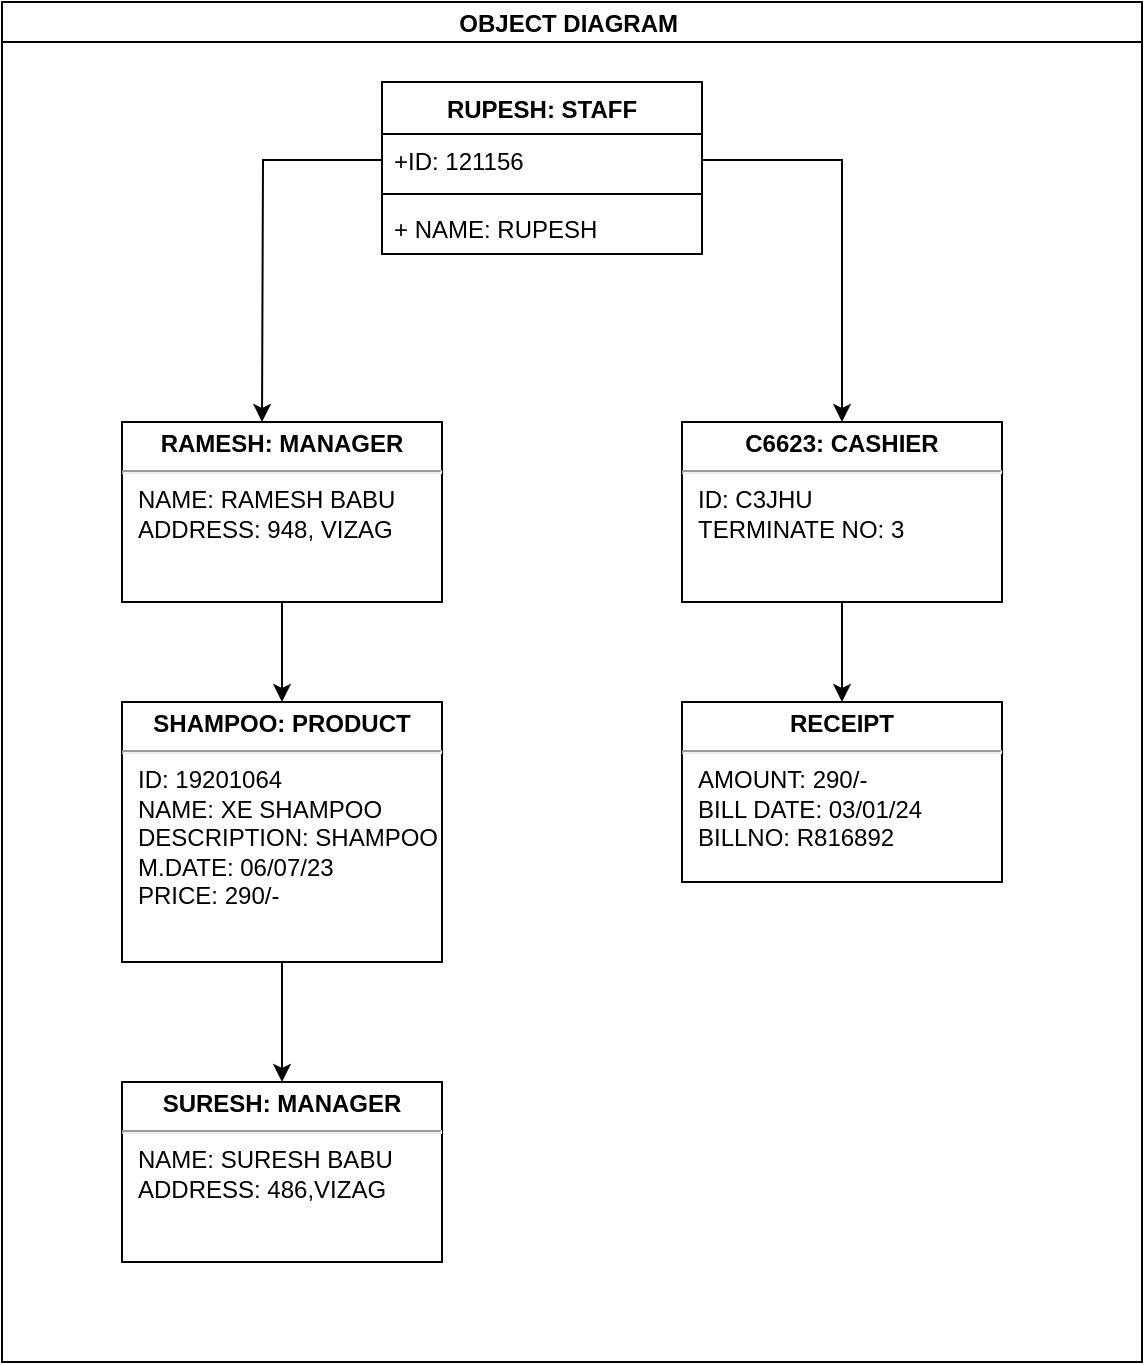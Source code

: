 <mxfile version="22.1.16" type="github">
  <diagram id="C5RBs43oDa-KdzZeNtuy" name="Page-1">
    <mxGraphModel dx="1114" dy="600" grid="0" gridSize="10" guides="1" tooltips="1" connect="1" arrows="1" fold="1" page="1" pageScale="1" pageWidth="827" pageHeight="1169" math="0" shadow="0">
      <root>
        <mxCell id="WIyWlLk6GJQsqaUBKTNV-0" />
        <mxCell id="WIyWlLk6GJQsqaUBKTNV-1" parent="WIyWlLk6GJQsqaUBKTNV-0" />
        <mxCell id="vpwo447sAGl1NUqwfHuZ-19" value="OBJECT DIAGRAM " style="swimlane;startSize=20;horizontal=1;containerType=tree;newEdgeStyle={&quot;edgeStyle&quot;:&quot;elbowEdgeStyle&quot;,&quot;startArrow&quot;:&quot;none&quot;,&quot;endArrow&quot;:&quot;none&quot;};" parent="WIyWlLk6GJQsqaUBKTNV-1" vertex="1">
          <mxGeometry x="128" y="80" width="570" height="680" as="geometry">
            <mxRectangle x="128" y="80" width="150" height="30" as="alternateBounds" />
          </mxGeometry>
        </mxCell>
        <mxCell id="vpwo447sAGl1NUqwfHuZ-27" value="RUPESH: STAFF" style="swimlane;fontStyle=1;align=center;verticalAlign=top;childLayout=stackLayout;horizontal=1;startSize=26;horizontalStack=0;resizeParent=1;resizeParentMax=0;resizeLast=0;collapsible=1;marginBottom=0;whiteSpace=wrap;html=1;" parent="vpwo447sAGl1NUqwfHuZ-19" vertex="1">
          <mxGeometry x="190" y="40" width="160" height="86" as="geometry" />
        </mxCell>
        <mxCell id="vpwo447sAGl1NUqwfHuZ-52" style="edgeStyle=orthogonalEdgeStyle;rounded=0;orthogonalLoop=1;jettySize=auto;html=1;exitX=0;exitY=0.5;exitDx=0;exitDy=0;" parent="vpwo447sAGl1NUqwfHuZ-27" source="vpwo447sAGl1NUqwfHuZ-28" edge="1">
          <mxGeometry relative="1" as="geometry">
            <mxPoint x="-60" y="170" as="targetPoint" />
          </mxGeometry>
        </mxCell>
        <mxCell id="vpwo447sAGl1NUqwfHuZ-28" value="+ID: 121156" style="text;strokeColor=none;fillColor=none;align=left;verticalAlign=top;spacingLeft=4;spacingRight=4;overflow=hidden;rotatable=0;points=[[0,0.5],[1,0.5]];portConstraint=eastwest;whiteSpace=wrap;html=1;" parent="vpwo447sAGl1NUqwfHuZ-27" vertex="1">
          <mxGeometry y="26" width="160" height="26" as="geometry" />
        </mxCell>
        <mxCell id="vpwo447sAGl1NUqwfHuZ-29" value="" style="line;strokeWidth=1;fillColor=none;align=left;verticalAlign=middle;spacingTop=-1;spacingLeft=3;spacingRight=3;rotatable=0;labelPosition=right;points=[];portConstraint=eastwest;strokeColor=inherit;" parent="vpwo447sAGl1NUqwfHuZ-27" vertex="1">
          <mxGeometry y="52" width="160" height="8" as="geometry" />
        </mxCell>
        <mxCell id="vpwo447sAGl1NUqwfHuZ-30" value="+ NAME: RUPESH" style="text;strokeColor=none;fillColor=none;align=left;verticalAlign=top;spacingLeft=4;spacingRight=4;overflow=hidden;rotatable=0;points=[[0,0.5],[1,0.5]];portConstraint=eastwest;whiteSpace=wrap;html=1;" parent="vpwo447sAGl1NUqwfHuZ-27" vertex="1">
          <mxGeometry y="60" width="160" height="26" as="geometry" />
        </mxCell>
        <mxCell id="vpwo447sAGl1NUqwfHuZ-56" style="edgeStyle=orthogonalEdgeStyle;rounded=0;orthogonalLoop=1;jettySize=auto;html=1;exitX=0.5;exitY=1;exitDx=0;exitDy=0;entryX=0.5;entryY=0;entryDx=0;entryDy=0;" parent="vpwo447sAGl1NUqwfHuZ-19" source="vpwo447sAGl1NUqwfHuZ-50" target="vpwo447sAGl1NUqwfHuZ-48" edge="1">
          <mxGeometry relative="1" as="geometry" />
        </mxCell>
        <mxCell id="vpwo447sAGl1NUqwfHuZ-50" value="&lt;p style=&quot;margin: 4px 0px 0px; text-align: center;&quot;&gt;&lt;b style=&quot;&quot;&gt;C6623: CASHIER&lt;/b&gt;&lt;/p&gt;&lt;hr&gt;&lt;p style=&quot;margin:0px;margin-left:8px;&quot;&gt;ID: C3JHU&lt;/p&gt;&lt;p style=&quot;margin:0px;margin-left:8px;&quot;&gt;TERMINATE NO: 3&lt;/p&gt;" style="verticalAlign=top;align=left;overflow=fill;fontSize=12;fontFamily=Helvetica;html=1;whiteSpace=wrap;" parent="vpwo447sAGl1NUqwfHuZ-19" vertex="1">
          <mxGeometry x="340" y="210" width="160" height="90" as="geometry" />
        </mxCell>
        <mxCell id="vpwo447sAGl1NUqwfHuZ-58" style="edgeStyle=orthogonalEdgeStyle;rounded=0;orthogonalLoop=1;jettySize=auto;html=1;exitX=0.5;exitY=1;exitDx=0;exitDy=0;entryX=0.5;entryY=0;entryDx=0;entryDy=0;" parent="vpwo447sAGl1NUqwfHuZ-19" source="vpwo447sAGl1NUqwfHuZ-49" target="vpwo447sAGl1NUqwfHuZ-57" edge="1">
          <mxGeometry relative="1" as="geometry" />
        </mxCell>
        <mxCell id="vpwo447sAGl1NUqwfHuZ-49" value="&lt;p style=&quot;margin: 4px 0px 0px; text-align: center;&quot;&gt;&lt;b&gt;SHAMPOO: PRODUCT&lt;/b&gt;&lt;/p&gt;&lt;hr&gt;&lt;p style=&quot;margin:0px;margin-left:8px;&quot;&gt;ID: 19201064&lt;/p&gt;&lt;p style=&quot;margin:0px;margin-left:8px;&quot;&gt;NAME: XE SHAMPOO&lt;/p&gt;&lt;p style=&quot;margin:0px;margin-left:8px;&quot;&gt;DESCRIPTION: SHAMPOO&lt;/p&gt;&lt;p style=&quot;margin:0px;margin-left:8px;&quot;&gt;M.DATE: 06/07/23&lt;/p&gt;&lt;p style=&quot;margin:0px;margin-left:8px;&quot;&gt;PRICE: 290/-&lt;/p&gt;" style="verticalAlign=top;align=left;overflow=fill;fontSize=12;fontFamily=Helvetica;html=1;whiteSpace=wrap;" parent="vpwo447sAGl1NUqwfHuZ-19" vertex="1">
          <mxGeometry x="60" y="350" width="160" height="130" as="geometry" />
        </mxCell>
        <mxCell id="vpwo447sAGl1NUqwfHuZ-48" value="&lt;p style=&quot;margin: 4px 0px 0px; text-align: center;&quot;&gt;&lt;b&gt;RECEIPT&lt;/b&gt;&lt;/p&gt;&lt;hr&gt;&lt;p style=&quot;margin:0px;margin-left:8px;&quot;&gt;AMOUNT: 290/-&lt;/p&gt;&lt;p style=&quot;margin:0px;margin-left:8px;&quot;&gt;BILL DATE: 03/01/24&lt;/p&gt;&lt;p style=&quot;margin:0px;margin-left:8px;&quot;&gt;BILLNO: R816892&lt;/p&gt;" style="verticalAlign=top;align=left;overflow=fill;fontSize=12;fontFamily=Helvetica;html=1;whiteSpace=wrap;" parent="vpwo447sAGl1NUqwfHuZ-19" vertex="1">
          <mxGeometry x="340" y="350" width="160" height="90" as="geometry" />
        </mxCell>
        <mxCell id="vpwo447sAGl1NUqwfHuZ-53" style="edgeStyle=orthogonalEdgeStyle;rounded=0;orthogonalLoop=1;jettySize=auto;html=1;exitX=1;exitY=0.5;exitDx=0;exitDy=0;entryX=0.5;entryY=0;entryDx=0;entryDy=0;" parent="vpwo447sAGl1NUqwfHuZ-19" source="vpwo447sAGl1NUqwfHuZ-28" target="vpwo447sAGl1NUqwfHuZ-50" edge="1">
          <mxGeometry relative="1" as="geometry" />
        </mxCell>
        <mxCell id="vpwo447sAGl1NUqwfHuZ-55" style="edgeStyle=orthogonalEdgeStyle;rounded=0;orthogonalLoop=1;jettySize=auto;html=1;exitX=0.5;exitY=1;exitDx=0;exitDy=0;entryX=0.5;entryY=0;entryDx=0;entryDy=0;" parent="vpwo447sAGl1NUqwfHuZ-19" source="vpwo447sAGl1NUqwfHuZ-54" target="vpwo447sAGl1NUqwfHuZ-49" edge="1">
          <mxGeometry relative="1" as="geometry" />
        </mxCell>
        <mxCell id="vpwo447sAGl1NUqwfHuZ-54" value="&lt;p style=&quot;margin: 4px 0px 0px; text-align: center;&quot;&gt;&lt;b style=&quot;&quot;&gt;RAMESH: MANAGER&lt;/b&gt;&lt;/p&gt;&lt;hr&gt;&lt;p style=&quot;margin:0px;margin-left:8px;&quot;&gt;NAME: RAMESH BABU&lt;/p&gt;&lt;p style=&quot;margin:0px;margin-left:8px;&quot;&gt;ADDRESS: 948, VIZAG&lt;/p&gt;" style="verticalAlign=top;align=left;overflow=fill;fontSize=12;fontFamily=Helvetica;html=1;whiteSpace=wrap;" parent="vpwo447sAGl1NUqwfHuZ-19" vertex="1">
          <mxGeometry x="60" y="210" width="160" height="90" as="geometry" />
        </mxCell>
        <mxCell id="vpwo447sAGl1NUqwfHuZ-57" value="&lt;p style=&quot;margin: 4px 0px 0px; text-align: center;&quot;&gt;&lt;b&gt;SURESH: MANAGER&lt;/b&gt;&lt;/p&gt;&lt;hr&gt;&lt;p style=&quot;margin:0px;margin-left:8px;&quot;&gt;NAME: SURESH BABU&lt;/p&gt;&lt;p style=&quot;margin:0px;margin-left:8px;&quot;&gt;ADDRESS: 486,VIZAG&lt;/p&gt;" style="verticalAlign=top;align=left;overflow=fill;fontSize=12;fontFamily=Helvetica;html=1;whiteSpace=wrap;" parent="vpwo447sAGl1NUqwfHuZ-19" vertex="1">
          <mxGeometry x="60" y="540" width="160" height="90" as="geometry" />
        </mxCell>
      </root>
    </mxGraphModel>
  </diagram>
</mxfile>
